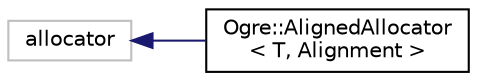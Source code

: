 digraph "Graphical Class Hierarchy"
{
  bgcolor="transparent";
  edge [fontname="Helvetica",fontsize="10",labelfontname="Helvetica",labelfontsize="10"];
  node [fontname="Helvetica",fontsize="10",shape=record];
  rankdir="LR";
  Node30 [label="allocator",height=0.2,width=0.4,color="grey75"];
  Node30 -> Node0 [dir="back",color="midnightblue",fontsize="10",style="solid",fontname="Helvetica"];
  Node0 [label="Ogre::AlignedAllocator\l\< T, Alignment \>",height=0.2,width=0.4,color="black",URL="$struct_ogre_1_1_aligned_allocator.html",tooltip="STL compatible wrapper for AlignedMemory. "];
}

